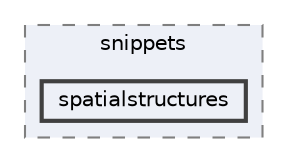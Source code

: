 digraph "Cpp/snippets/spatialstructures"
{
 // LATEX_PDF_SIZE
  bgcolor="transparent";
  edge [fontname=Helvetica,fontsize=10,labelfontname=Helvetica,labelfontsize=10];
  node [fontname=Helvetica,fontsize=10,shape=box,height=0.2,width=0.4];
  compound=true
  subgraph clusterdir_f07d1d5eed6d32fd9119c46008b53704 {
    graph [ bgcolor="#edf0f7", pencolor="grey50", label="snippets", fontname=Helvetica,fontsize=10 style="filled,dashed", URL="dir_f07d1d5eed6d32fd9119c46008b53704.html",tooltip=""]
  dir_c5bd5f042a3b3f947583037e564ec9dc [label="spatialstructures", fillcolor="#edf0f7", color="grey25", style="filled,bold", URL="dir_c5bd5f042a3b3f947583037e564ec9dc.html",tooltip=""];
  }
}
